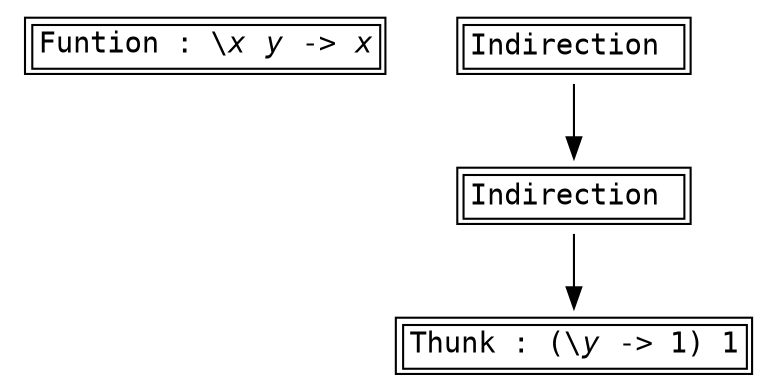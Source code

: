 digraph G {
node [ fontname=monospace, shape=plaintext ];
s0[label=<<TABLE ALIGN="LEFT"><TR><TD BALIGN="LEFT" ALIGN="LEFT">Funtion&nbsp;:&nbsp;\<I>x</I>&nbsp;<I>y</I>&nbsp;-&gt;&nbsp;<I>x</I><BR /></TD></TR></TABLE>>];
s0;
s1[label=<<TABLE ALIGN="LEFT"><TR><TD BALIGN="LEFT" ALIGN="LEFT">Indirection&nbsp;<BR /></TD></TR></TABLE>>];
s1 -> s2;
s2[label=<<TABLE ALIGN="LEFT"><TR><TD BALIGN="LEFT" ALIGN="LEFT">Indirection&nbsp;<BR /></TD></TR></TABLE>>];
s2 -> s3;
s3[label=<<TABLE ALIGN="LEFT"><TR><TD BALIGN="LEFT" ALIGN="LEFT">Thunk&nbsp;:&nbsp;(\<I>y</I>&nbsp;-&gt;&nbsp;1)&nbsp;1<BR /></TD></TR></TABLE>>];
s3;
}